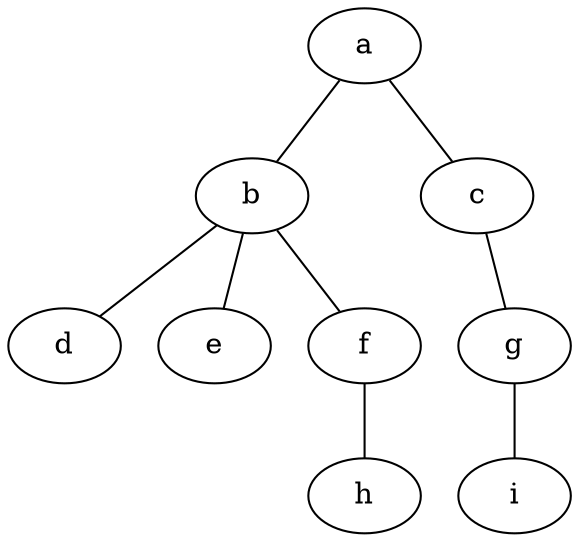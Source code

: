 graph graphname {
    a -- b;
    a -- c;
    b -- d;
    b -- e;
    b -- f -- h;
    c -- g -- i;

}
